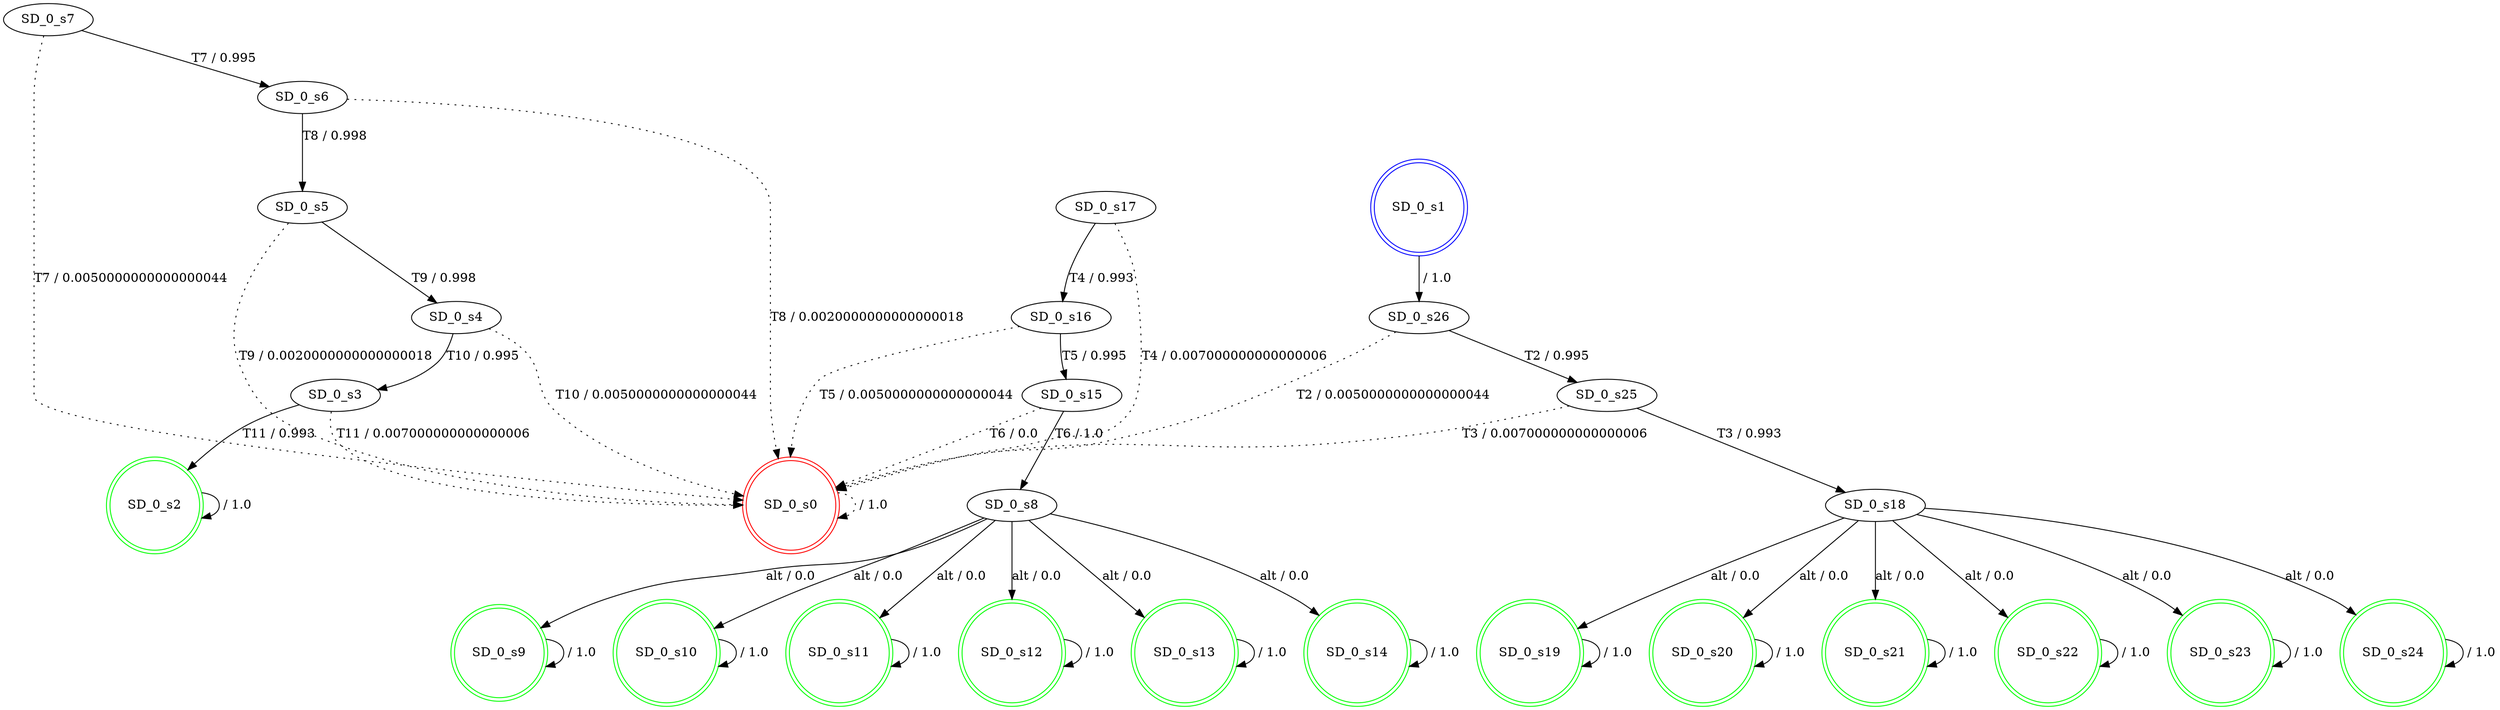 digraph graphname {
SD_0_s0 [label="SD_0_s0",color=red,shape=doublecircle ];
SD_0_s1 [label="SD_0_s1",color=blue,shape=doublecircle ];
SD_0_s2 [label="SD_0_s2",color=green,shape=doublecircle ];
SD_0_s3 [label="SD_0_s3" ];
SD_0_s4 [label="SD_0_s4" ];
SD_0_s5 [label="SD_0_s5" ];
SD_0_s6 [label="SD_0_s6" ];
SD_0_s7 [label="SD_0_s7" ];
SD_0_s8 [label="SD_0_s8" ];
SD_0_s9 [label="SD_0_s9",color=green,shape=doublecircle ];
SD_0_s10 [label="SD_0_s10",color=green,shape=doublecircle ];
SD_0_s11 [label="SD_0_s11",color=green,shape=doublecircle ];
SD_0_s12 [label="SD_0_s12",color=green,shape=doublecircle ];
SD_0_s13 [label="SD_0_s13",color=green,shape=doublecircle ];
SD_0_s14 [label="SD_0_s14",color=green,shape=doublecircle ];
SD_0_s15 [label="SD_0_s15" ];
SD_0_s16 [label="SD_0_s16" ];
SD_0_s17 [label="SD_0_s17" ];
SD_0_s18 [label="SD_0_s18" ];
SD_0_s19 [label="SD_0_s19",color=green,shape=doublecircle ];
SD_0_s20 [label="SD_0_s20",color=green,shape=doublecircle ];
SD_0_s21 [label="SD_0_s21",color=green,shape=doublecircle ];
SD_0_s22 [label="SD_0_s22",color=green,shape=doublecircle ];
SD_0_s23 [label="SD_0_s23",color=green,shape=doublecircle ];
SD_0_s24 [label="SD_0_s24",color=green,shape=doublecircle ];
SD_0_s25 [label="SD_0_s25" ];
SD_0_s26 [label="SD_0_s26" ];
SD_0_s0 -> SD_0_s0 [label=" / 1.0", style=dotted];
SD_0_s1 -> SD_0_s26 [label=" / 1.0"];
SD_0_s2 -> SD_0_s2 [label=" / 1.0"];
SD_0_s3 -> SD_0_s2 [label="T11 / 0.993"];
SD_0_s3 -> SD_0_s0 [label="T11 / 0.007000000000000006", style=dotted];
SD_0_s4 -> SD_0_s3 [label="T10 / 0.995"];
SD_0_s4 -> SD_0_s0 [label="T10 / 0.0050000000000000044", style=dotted];
SD_0_s5 -> SD_0_s4 [label="T9 / 0.998"];
SD_0_s5 -> SD_0_s0 [label="T9 / 0.0020000000000000018", style=dotted];
SD_0_s6 -> SD_0_s5 [label="T8 / 0.998"];
SD_0_s6 -> SD_0_s0 [label="T8 / 0.0020000000000000018", style=dotted];
SD_0_s7 -> SD_0_s6 [label="T7 / 0.995"];
SD_0_s7 -> SD_0_s0 [label="T7 / 0.0050000000000000044", style=dotted];
SD_0_s8 -> SD_0_s9 [label="alt / 0.0"];
SD_0_s8 -> SD_0_s10 [label="alt / 0.0"];
SD_0_s8 -> SD_0_s11 [label="alt / 0.0"];
SD_0_s8 -> SD_0_s12 [label="alt / 0.0"];
SD_0_s8 -> SD_0_s13 [label="alt / 0.0"];
SD_0_s8 -> SD_0_s14 [label="alt / 0.0"];
SD_0_s9 -> SD_0_s9 [label=" / 1.0"];
SD_0_s10 -> SD_0_s10 [label=" / 1.0"];
SD_0_s11 -> SD_0_s11 [label=" / 1.0"];
SD_0_s12 -> SD_0_s12 [label=" / 1.0"];
SD_0_s13 -> SD_0_s13 [label=" / 1.0"];
SD_0_s14 -> SD_0_s14 [label=" / 1.0"];
SD_0_s15 -> SD_0_s8 [label="T6 / 1.0"];
SD_0_s15 -> SD_0_s0 [label="T6 / 0.0", style=dotted];
SD_0_s16 -> SD_0_s15 [label="T5 / 0.995"];
SD_0_s16 -> SD_0_s0 [label="T5 / 0.0050000000000000044", style=dotted];
SD_0_s17 -> SD_0_s16 [label="T4 / 0.993"];
SD_0_s17 -> SD_0_s0 [label="T4 / 0.007000000000000006", style=dotted];
SD_0_s18 -> SD_0_s19 [label="alt / 0.0"];
SD_0_s18 -> SD_0_s20 [label="alt / 0.0"];
SD_0_s18 -> SD_0_s21 [label="alt / 0.0"];
SD_0_s18 -> SD_0_s22 [label="alt / 0.0"];
SD_0_s18 -> SD_0_s23 [label="alt / 0.0"];
SD_0_s18 -> SD_0_s24 [label="alt / 0.0"];
SD_0_s19 -> SD_0_s19 [label=" / 1.0"];
SD_0_s20 -> SD_0_s20 [label=" / 1.0"];
SD_0_s21 -> SD_0_s21 [label=" / 1.0"];
SD_0_s22 -> SD_0_s22 [label=" / 1.0"];
SD_0_s23 -> SD_0_s23 [label=" / 1.0"];
SD_0_s24 -> SD_0_s24 [label=" / 1.0"];
SD_0_s25 -> SD_0_s18 [label="T3 / 0.993"];
SD_0_s25 -> SD_0_s0 [label="T3 / 0.007000000000000006", style=dotted];
SD_0_s26 -> SD_0_s25 [label="T2 / 0.995"];
SD_0_s26 -> SD_0_s0 [label="T2 / 0.0050000000000000044", style=dotted];
}